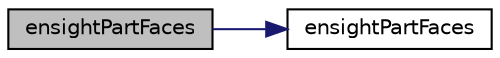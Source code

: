 digraph "ensightPartFaces"
{
  bgcolor="transparent";
  edge [fontname="Helvetica",fontsize="10",labelfontname="Helvetica",labelfontsize="10"];
  node [fontname="Helvetica",fontsize="10",shape=record];
  rankdir="LR";
  Node5 [label="ensightPartFaces",height=0.2,width=0.4,color="black", fillcolor="grey75", style="filled", fontcolor="black"];
  Node5 -> Node6 [color="midnightblue",fontsize="10",style="solid",fontname="Helvetica"];
  Node6 [label="ensightPartFaces",height=0.2,width=0.4,color="black",URL="$a22057.html#ac42c63c7b86bd3d5a60ab3b129cc8483",tooltip="Construct empty part with number and description. "];
}

